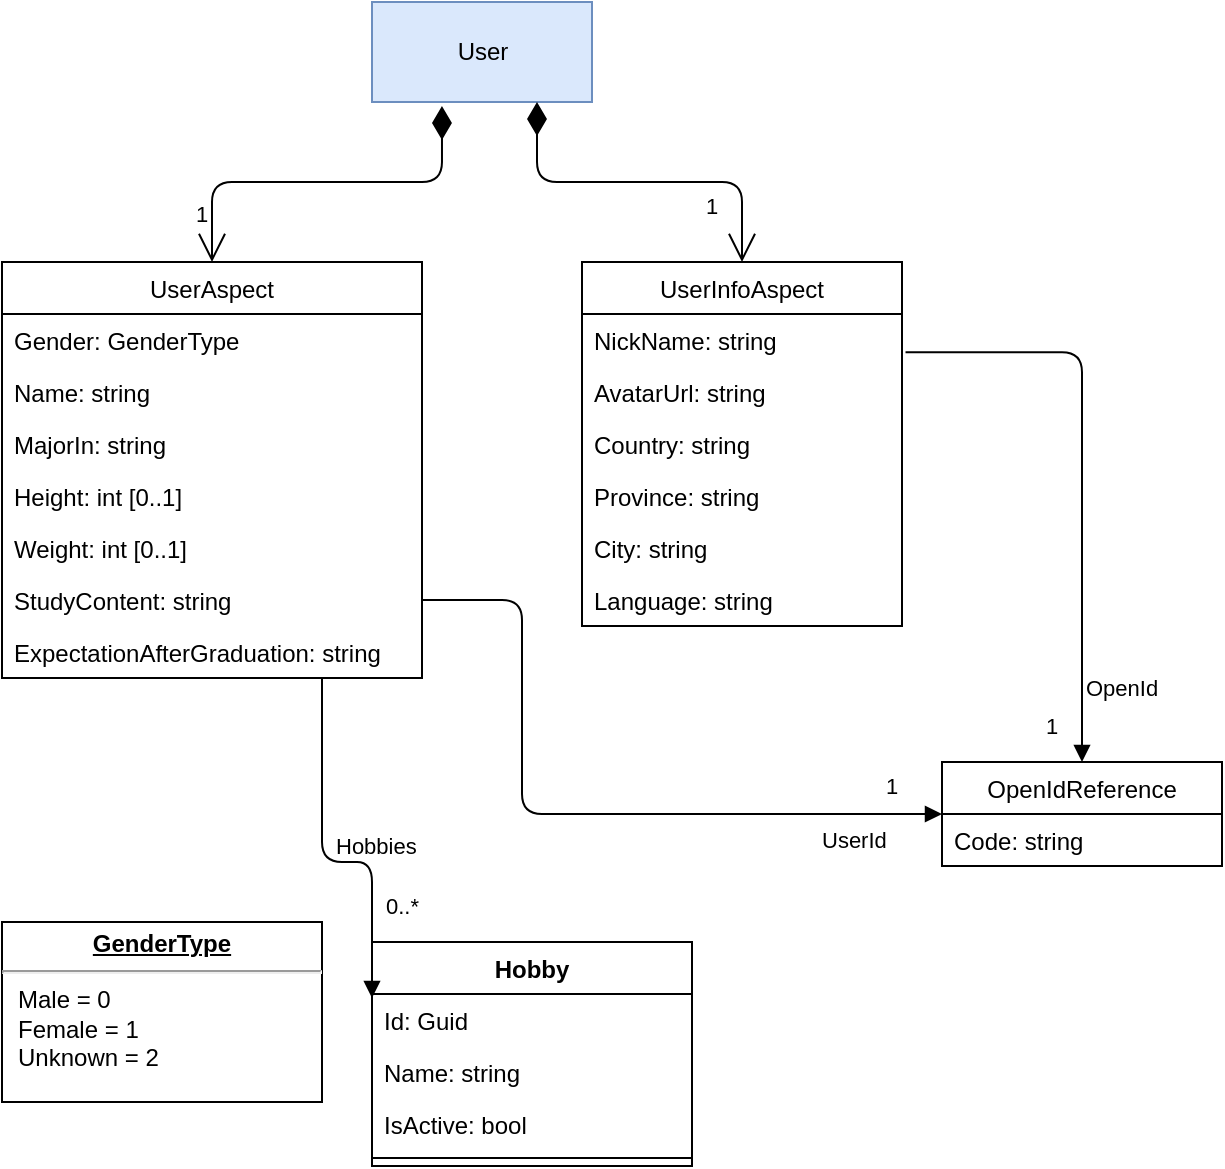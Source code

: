 <mxfile version="13.9.9" type="device"><diagram id="CFM7a1wdrYNkswvL0pL4" name="Page-1"><mxGraphModel dx="1422" dy="942" grid="1" gridSize="10" guides="1" tooltips="1" connect="1" arrows="1" fold="1" page="1" pageScale="1" pageWidth="850" pageHeight="1100" math="0" shadow="0"><root><mxCell id="0"/><mxCell id="1" parent="0"/><mxCell id="_iI49-e51Ne6NiSMeqP3-1" value="UserAspect" style="swimlane;fontStyle=0;childLayout=stackLayout;horizontal=1;startSize=26;fillColor=none;horizontalStack=0;resizeParent=1;resizeParentMax=0;resizeLast=0;collapsible=1;marginBottom=0;" parent="1" vertex="1"><mxGeometry x="90" y="300" width="210" height="208" as="geometry"/></mxCell><mxCell id="_iI49-e51Ne6NiSMeqP3-3" value="Gender: GenderType" style="text;strokeColor=none;fillColor=none;align=left;verticalAlign=top;spacingLeft=4;spacingRight=4;overflow=hidden;rotatable=0;points=[[0,0.5],[1,0.5]];portConstraint=eastwest;" parent="_iI49-e51Ne6NiSMeqP3-1" vertex="1"><mxGeometry y="26" width="210" height="26" as="geometry"/></mxCell><mxCell id="_iI49-e51Ne6NiSMeqP3-4" value="Name: string" style="text;strokeColor=none;fillColor=none;align=left;verticalAlign=top;spacingLeft=4;spacingRight=4;overflow=hidden;rotatable=0;points=[[0,0.5],[1,0.5]];portConstraint=eastwest;" parent="_iI49-e51Ne6NiSMeqP3-1" vertex="1"><mxGeometry y="52" width="210" height="26" as="geometry"/></mxCell><mxCell id="_iI49-e51Ne6NiSMeqP3-7" value="MajorIn: string" style="text;strokeColor=none;fillColor=none;align=left;verticalAlign=top;spacingLeft=4;spacingRight=4;overflow=hidden;rotatable=0;points=[[0,0.5],[1,0.5]];portConstraint=eastwest;" parent="_iI49-e51Ne6NiSMeqP3-1" vertex="1"><mxGeometry y="78" width="210" height="26" as="geometry"/></mxCell><mxCell id="_iI49-e51Ne6NiSMeqP3-8" value="Height: int [0..1]" style="text;strokeColor=none;fillColor=none;align=left;verticalAlign=top;spacingLeft=4;spacingRight=4;overflow=hidden;rotatable=0;points=[[0,0.5],[1,0.5]];portConstraint=eastwest;" parent="_iI49-e51Ne6NiSMeqP3-1" vertex="1"><mxGeometry y="104" width="210" height="26" as="geometry"/></mxCell><mxCell id="_iI49-e51Ne6NiSMeqP3-9" value="Weight: int [0..1]" style="text;strokeColor=none;fillColor=none;align=left;verticalAlign=top;spacingLeft=4;spacingRight=4;overflow=hidden;rotatable=0;points=[[0,0.5],[1,0.5]];portConstraint=eastwest;" parent="_iI49-e51Ne6NiSMeqP3-1" vertex="1"><mxGeometry y="130" width="210" height="26" as="geometry"/></mxCell><mxCell id="_iI49-e51Ne6NiSMeqP3-11" value="StudyContent: string" style="text;strokeColor=none;fillColor=none;align=left;verticalAlign=top;spacingLeft=4;spacingRight=4;overflow=hidden;rotatable=0;points=[[0,0.5],[1,0.5]];portConstraint=eastwest;" parent="_iI49-e51Ne6NiSMeqP3-1" vertex="1"><mxGeometry y="156" width="210" height="26" as="geometry"/></mxCell><mxCell id="_iI49-e51Ne6NiSMeqP3-12" value="ExpectationAfterGraduation: string" style="text;strokeColor=none;fillColor=none;align=left;verticalAlign=top;spacingLeft=4;spacingRight=4;overflow=hidden;rotatable=0;points=[[0,0.5],[1,0.5]];portConstraint=eastwest;" parent="_iI49-e51Ne6NiSMeqP3-1" vertex="1"><mxGeometry y="182" width="210" height="26" as="geometry"/></mxCell><mxCell id="_iI49-e51Ne6NiSMeqP3-5" value="User" style="html=1;fillColor=#dae8fc;strokeColor=#6c8ebf;" parent="1" vertex="1"><mxGeometry x="275" y="170" width="110" height="50" as="geometry"/></mxCell><mxCell id="_iI49-e51Ne6NiSMeqP3-6" value="1" style="endArrow=open;html=1;endSize=12;startArrow=diamondThin;startSize=14;startFill=1;edgeStyle=orthogonalEdgeStyle;align=left;verticalAlign=bottom;exitX=0.318;exitY=1.04;exitDx=0;exitDy=0;exitPerimeter=0;" parent="1" source="_iI49-e51Ne6NiSMeqP3-5" target="_iI49-e51Ne6NiSMeqP3-1" edge="1"><mxGeometry x="0.849" y="-10" relative="1" as="geometry"><mxPoint x="300" y="390" as="sourcePoint"/><mxPoint x="460" y="390" as="targetPoint"/><mxPoint as="offset"/></mxGeometry></mxCell><mxCell id="_iI49-e51Ne6NiSMeqP3-13" value="UserInfoAspect" style="swimlane;fontStyle=0;childLayout=stackLayout;horizontal=1;startSize=26;fillColor=none;horizontalStack=0;resizeParent=1;resizeParentMax=0;resizeLast=0;collapsible=1;marginBottom=0;" parent="1" vertex="1"><mxGeometry x="380" y="300" width="160" height="182" as="geometry"/></mxCell><mxCell id="b2QVwLfSQ_2U8SoXfNFX-1" value="NickName: string" style="text;strokeColor=none;fillColor=none;align=left;verticalAlign=top;spacingLeft=4;spacingRight=4;overflow=hidden;rotatable=0;points=[[0,0.5],[1,0.5]];portConstraint=eastwest;" parent="_iI49-e51Ne6NiSMeqP3-13" vertex="1"><mxGeometry y="26" width="160" height="26" as="geometry"/></mxCell><mxCell id="_iI49-e51Ne6NiSMeqP3-15" value="AvatarUrl: string" style="text;strokeColor=none;fillColor=none;align=left;verticalAlign=top;spacingLeft=4;spacingRight=4;overflow=hidden;rotatable=0;points=[[0,0.5],[1,0.5]];portConstraint=eastwest;" parent="_iI49-e51Ne6NiSMeqP3-13" vertex="1"><mxGeometry y="52" width="160" height="26" as="geometry"/></mxCell><mxCell id="_iI49-e51Ne6NiSMeqP3-16" value="Country: string" style="text;strokeColor=none;fillColor=none;align=left;verticalAlign=top;spacingLeft=4;spacingRight=4;overflow=hidden;rotatable=0;points=[[0,0.5],[1,0.5]];portConstraint=eastwest;" parent="_iI49-e51Ne6NiSMeqP3-13" vertex="1"><mxGeometry y="78" width="160" height="26" as="geometry"/></mxCell><mxCell id="_iI49-e51Ne6NiSMeqP3-18" value="Province: string" style="text;strokeColor=none;fillColor=none;align=left;verticalAlign=top;spacingLeft=4;spacingRight=4;overflow=hidden;rotatable=0;points=[[0,0.5],[1,0.5]];portConstraint=eastwest;" parent="_iI49-e51Ne6NiSMeqP3-13" vertex="1"><mxGeometry y="104" width="160" height="26" as="geometry"/></mxCell><mxCell id="_iI49-e51Ne6NiSMeqP3-19" value="City: string" style="text;strokeColor=none;fillColor=none;align=left;verticalAlign=top;spacingLeft=4;spacingRight=4;overflow=hidden;rotatable=0;points=[[0,0.5],[1,0.5]];portConstraint=eastwest;" parent="_iI49-e51Ne6NiSMeqP3-13" vertex="1"><mxGeometry y="130" width="160" height="26" as="geometry"/></mxCell><mxCell id="_iI49-e51Ne6NiSMeqP3-20" value="Language: string" style="text;strokeColor=none;fillColor=none;align=left;verticalAlign=top;spacingLeft=4;spacingRight=4;overflow=hidden;rotatable=0;points=[[0,0.5],[1,0.5]];portConstraint=eastwest;" parent="_iI49-e51Ne6NiSMeqP3-13" vertex="1"><mxGeometry y="156" width="160" height="26" as="geometry"/></mxCell><mxCell id="_iI49-e51Ne6NiSMeqP3-21" value="1" style="endArrow=open;html=1;endSize=12;startArrow=diamondThin;startSize=14;startFill=1;edgeStyle=orthogonalEdgeStyle;align=left;verticalAlign=bottom;entryX=0.5;entryY=0;entryDx=0;entryDy=0;exitX=0.75;exitY=1;exitDx=0;exitDy=0;" parent="1" source="_iI49-e51Ne6NiSMeqP3-5" target="_iI49-e51Ne6NiSMeqP3-13" edge="1"><mxGeometry x="0.781" y="-20" relative="1" as="geometry"><mxPoint x="300" y="390" as="sourcePoint"/><mxPoint x="460" y="390" as="targetPoint"/><mxPoint y="1" as="offset"/></mxGeometry></mxCell><mxCell id="zLXd5xN2YuyRCL05urfE-1" value="Hobby" style="swimlane;fontStyle=1;align=center;verticalAlign=top;childLayout=stackLayout;horizontal=1;startSize=26;horizontalStack=0;resizeParent=1;resizeParentMax=0;resizeLast=0;collapsible=1;marginBottom=0;" parent="1" vertex="1"><mxGeometry x="275" y="640" width="160" height="112" as="geometry"/></mxCell><mxCell id="zLXd5xN2YuyRCL05urfE-2" value="Id: Guid" style="text;strokeColor=none;fillColor=none;align=left;verticalAlign=top;spacingLeft=4;spacingRight=4;overflow=hidden;rotatable=0;points=[[0,0.5],[1,0.5]];portConstraint=eastwest;" parent="zLXd5xN2YuyRCL05urfE-1" vertex="1"><mxGeometry y="26" width="160" height="26" as="geometry"/></mxCell><mxCell id="IZZJ9twQa6Fqn3w5fLV9-1" value="Name: string" style="text;strokeColor=none;fillColor=none;align=left;verticalAlign=top;spacingLeft=4;spacingRight=4;overflow=hidden;rotatable=0;points=[[0,0.5],[1,0.5]];portConstraint=eastwest;" vertex="1" parent="zLXd5xN2YuyRCL05urfE-1"><mxGeometry y="52" width="160" height="26" as="geometry"/></mxCell><mxCell id="IZZJ9twQa6Fqn3w5fLV9-2" value="IsActive: bool" style="text;strokeColor=none;fillColor=none;align=left;verticalAlign=top;spacingLeft=4;spacingRight=4;overflow=hidden;rotatable=0;points=[[0,0.5],[1,0.5]];portConstraint=eastwest;" vertex="1" parent="zLXd5xN2YuyRCL05urfE-1"><mxGeometry y="78" width="160" height="26" as="geometry"/></mxCell><mxCell id="zLXd5xN2YuyRCL05urfE-3" value="" style="line;strokeWidth=1;fillColor=none;align=left;verticalAlign=middle;spacingTop=-1;spacingLeft=3;spacingRight=3;rotatable=0;labelPosition=right;points=[];portConstraint=eastwest;" parent="zLXd5xN2YuyRCL05urfE-1" vertex="1"><mxGeometry y="104" width="160" height="8" as="geometry"/></mxCell><mxCell id="zLXd5xN2YuyRCL05urfE-5" value="Hobbies" style="endArrow=block;endFill=1;html=1;edgeStyle=orthogonalEdgeStyle;align=left;verticalAlign=top;entryX=0;entryY=0.25;entryDx=0;entryDy=0;" parent="1" source="_iI49-e51Ne6NiSMeqP3-1" target="zLXd5xN2YuyRCL05urfE-1" edge="1"><mxGeometry x="-0.231" y="5" relative="1" as="geometry"><mxPoint x="300" y="495" as="sourcePoint"/><mxPoint x="440" y="560" as="targetPoint"/><mxPoint as="offset"/><Array as="points"><mxPoint x="250" y="600"/><mxPoint x="275" y="600"/></Array></mxGeometry></mxCell><mxCell id="zLXd5xN2YuyRCL05urfE-6" value="0..*" style="edgeLabel;resizable=0;html=1;align=left;verticalAlign=bottom;" parent="zLXd5xN2YuyRCL05urfE-5" connectable="0" vertex="1"><mxGeometry x="-1" relative="1" as="geometry"><mxPoint x="29.94" y="122" as="offset"/></mxGeometry></mxCell><mxCell id="b2QVwLfSQ_2U8SoXfNFX-2" value="&lt;p style=&quot;margin: 0px ; margin-top: 4px ; text-align: center ; text-decoration: underline&quot;&gt;&lt;b&gt;GenderType&lt;/b&gt;&lt;/p&gt;&lt;hr&gt;&lt;p style=&quot;margin: 0px ; margin-left: 8px&quot;&gt;Male = 0&lt;br&gt;Female = 1&lt;br&gt;Unknown = 2&lt;/p&gt;" style="verticalAlign=top;align=left;overflow=fill;fontSize=12;fontFamily=Helvetica;html=1;" parent="1" vertex="1"><mxGeometry x="90" y="630" width="160" height="90" as="geometry"/></mxCell><mxCell id="3J0XvEDtuYE-5DnjrFwC-7" value="OpenIdReference" style="swimlane;fontStyle=0;childLayout=stackLayout;horizontal=1;startSize=26;fillColor=none;horizontalStack=0;resizeParent=1;resizeParentMax=0;resizeLast=0;collapsible=1;marginBottom=0;" parent="1" vertex="1"><mxGeometry x="560" y="550" width="140" height="52" as="geometry"><mxRectangle x="490" y="550" width="130" height="26" as="alternateBounds"/></mxGeometry></mxCell><mxCell id="3J0XvEDtuYE-5DnjrFwC-8" value="Code: string" style="text;strokeColor=none;fillColor=none;align=left;verticalAlign=top;spacingLeft=4;spacingRight=4;overflow=hidden;rotatable=0;points=[[0,0.5],[1,0.5]];portConstraint=eastwest;" parent="3J0XvEDtuYE-5DnjrFwC-7" vertex="1"><mxGeometry y="26" width="140" height="26" as="geometry"/></mxCell><mxCell id="3J0XvEDtuYE-5DnjrFwC-11" value="UserId" style="endArrow=block;endFill=1;html=1;edgeStyle=orthogonalEdgeStyle;align=left;verticalAlign=top;" parent="1" source="_iI49-e51Ne6NiSMeqP3-11" target="3J0XvEDtuYE-5DnjrFwC-7" edge="1"><mxGeometry x="0.663" relative="1" as="geometry"><mxPoint x="330" y="540" as="sourcePoint"/><mxPoint x="490" y="540" as="targetPoint"/><Array as="points"><mxPoint x="350" y="469"/><mxPoint x="350" y="576"/></Array><mxPoint as="offset"/></mxGeometry></mxCell><mxCell id="3J0XvEDtuYE-5DnjrFwC-12" value="1" style="edgeLabel;resizable=0;html=1;align=left;verticalAlign=bottom;" parent="3J0XvEDtuYE-5DnjrFwC-11" connectable="0" vertex="1"><mxGeometry x="-1" relative="1" as="geometry"><mxPoint x="230" y="101.03" as="offset"/></mxGeometry></mxCell><mxCell id="3J0XvEDtuYE-5DnjrFwC-14" value="OpenId" style="endArrow=block;endFill=1;html=1;edgeStyle=orthogonalEdgeStyle;align=left;verticalAlign=top;exitX=1.011;exitY=0.735;exitDx=0;exitDy=0;exitPerimeter=0;entryX=0.5;entryY=0;entryDx=0;entryDy=0;" parent="1" target="3J0XvEDtuYE-5DnjrFwC-7" edge="1"><mxGeometry x="0.663" relative="1" as="geometry"><mxPoint x="541.76" y="345.11" as="sourcePoint"/><mxPoint x="500" y="586" as="targetPoint"/><Array as="points"><mxPoint x="630" y="345"/></Array><mxPoint as="offset"/></mxGeometry></mxCell><mxCell id="3J0XvEDtuYE-5DnjrFwC-15" value="1" style="edgeLabel;resizable=0;html=1;align=left;verticalAlign=bottom;" parent="3J0XvEDtuYE-5DnjrFwC-14" connectable="0" vertex="1"><mxGeometry x="-1" relative="1" as="geometry"><mxPoint x="68.24" y="194.89" as="offset"/></mxGeometry></mxCell></root></mxGraphModel></diagram></mxfile>